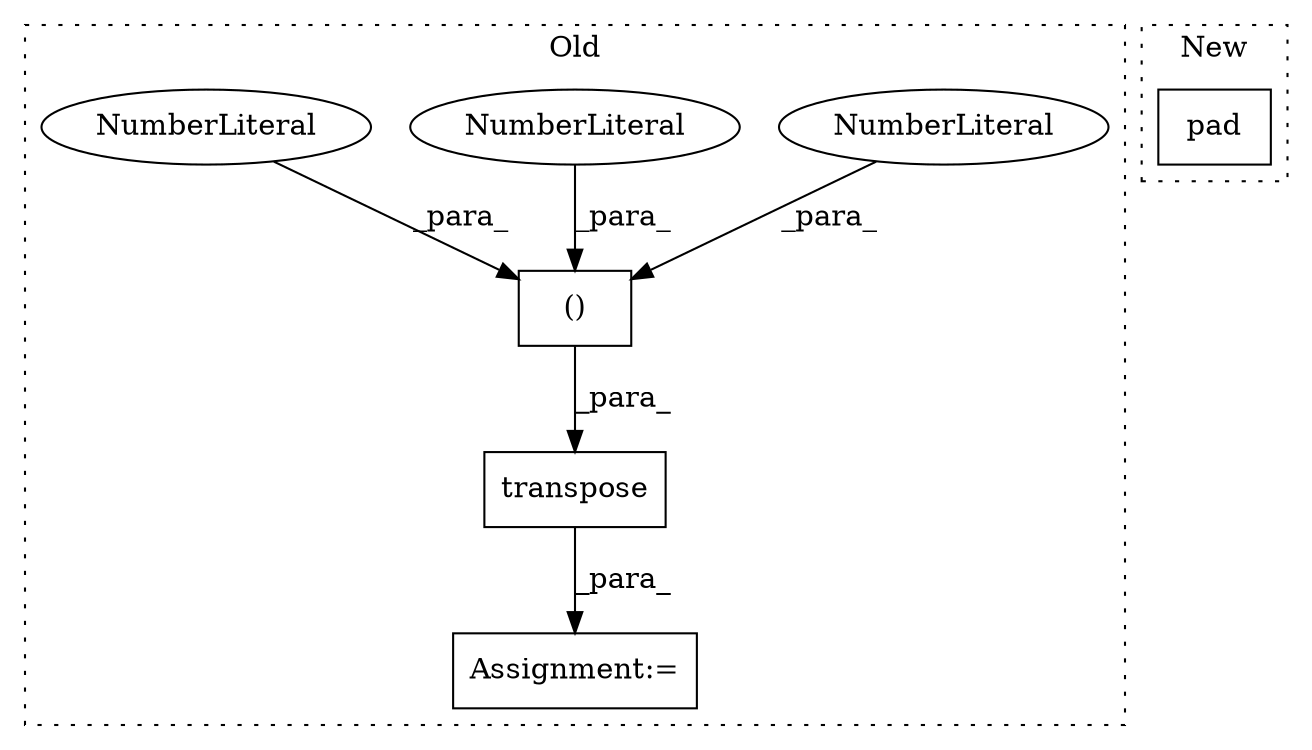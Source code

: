 digraph G {
subgraph cluster0 {
1 [label="transpose" a="32" s="6784,6828" l="15,2" shape="box"];
3 [label="()" a="106" s="6799" l="29" shape="box"];
4 [label="NumberLiteral" a="34" s="6827" l="1" shape="ellipse"];
5 [label="NumberLiteral" a="34" s="6799" l="1" shape="ellipse"];
6 [label="NumberLiteral" a="34" s="6813" l="1" shape="ellipse"];
7 [label="Assignment:=" a="7" s="6764" l="1" shape="box"];
label = "Old";
style="dotted";
}
subgraph cluster1 {
2 [label="pad" a="32" s="8262,8270" l="4,1" shape="box"];
label = "New";
style="dotted";
}
1 -> 7 [label="_para_"];
3 -> 1 [label="_para_"];
4 -> 3 [label="_para_"];
5 -> 3 [label="_para_"];
6 -> 3 [label="_para_"];
}